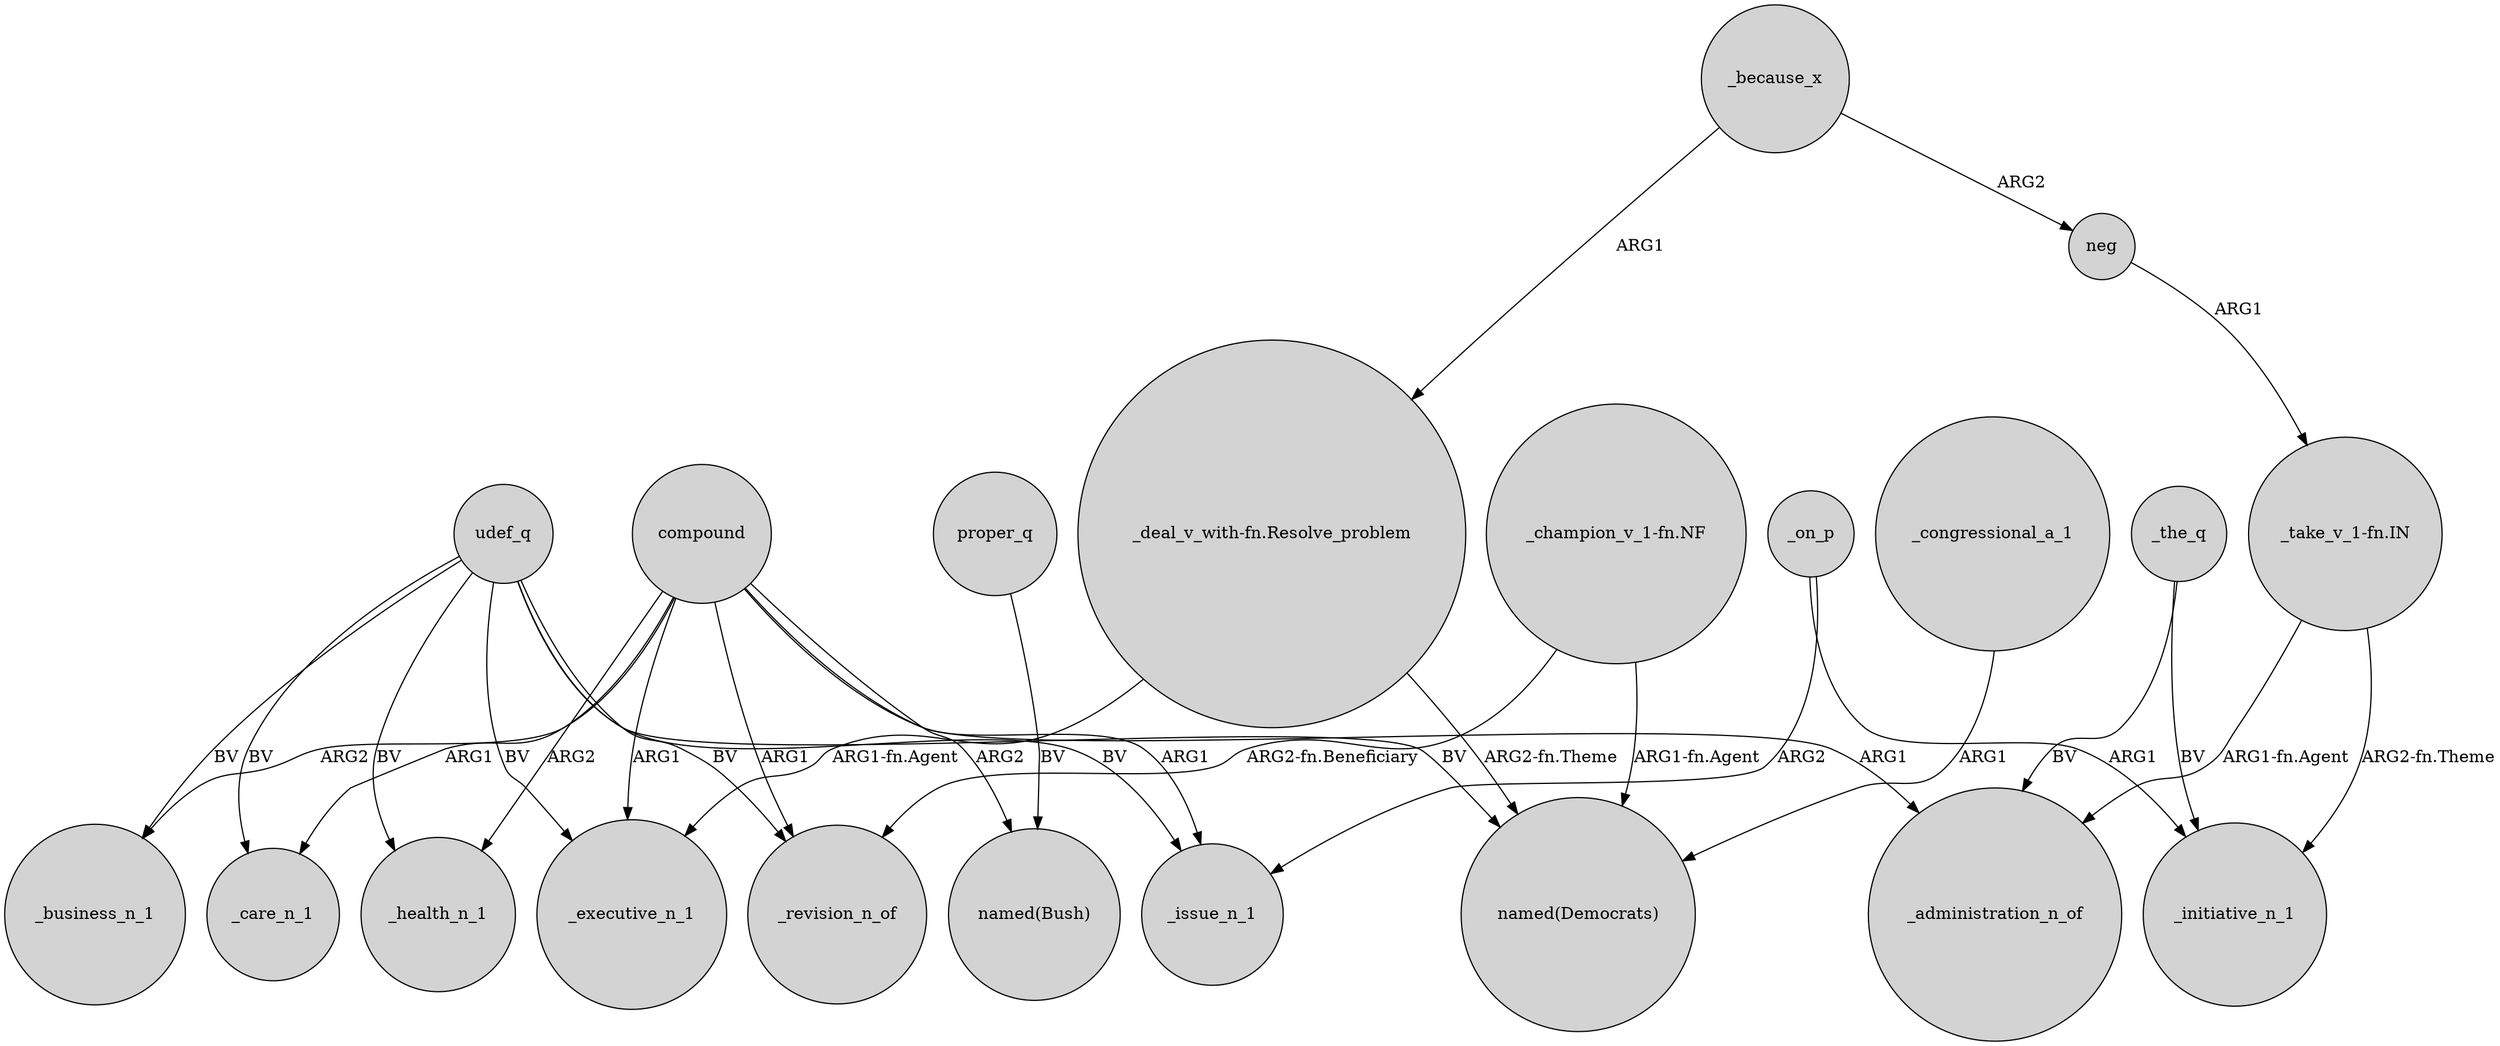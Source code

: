 digraph {
	node [shape=circle style=filled]
	_because_x -> "_deal_v_with-fn.Resolve_problem" [label=ARG1]
	_on_p -> _initiative_n_1 [label=ARG1]
	udef_q -> _revision_n_of [label=BV]
	udef_q -> _executive_n_1 [label=BV]
	compound -> "named(Bush)" [label=ARG2]
	neg -> "_take_v_1-fn.IN" [label=ARG1]
	_congressional_a_1 -> "named(Democrats)" [label=ARG1]
	"_deal_v_with-fn.Resolve_problem" -> _executive_n_1 [label="ARG1-fn.Agent"]
	udef_q -> _care_n_1 [label=BV]
	compound -> _administration_n_of [label=ARG1]
	compound -> _executive_n_1 [label=ARG1]
	udef_q -> "named(Democrats)" [label=BV]
	"_take_v_1-fn.IN" -> _administration_n_of [label="ARG1-fn.Agent"]
	"_champion_v_1-fn.NF" -> _revision_n_of [label="ARG2-fn.Beneficiary"]
	_because_x -> neg [label=ARG2]
	_the_q -> _initiative_n_1 [label=BV]
	_on_p -> _issue_n_1 [label=ARG2]
	compound -> _health_n_1 [label=ARG2]
	udef_q -> _health_n_1 [label=BV]
	proper_q -> "named(Bush)" [label=BV]
	udef_q -> _issue_n_1 [label=BV]
	compound -> _business_n_1 [label=ARG2]
	compound -> _issue_n_1 [label=ARG1]
	"_champion_v_1-fn.NF" -> "named(Democrats)" [label="ARG1-fn.Agent"]
	udef_q -> _business_n_1 [label=BV]
	compound -> _care_n_1 [label=ARG1]
	_the_q -> _administration_n_of [label=BV]
	"_deal_v_with-fn.Resolve_problem" -> "named(Democrats)" [label="ARG2-fn.Theme"]
	"_take_v_1-fn.IN" -> _initiative_n_1 [label="ARG2-fn.Theme"]
	compound -> _revision_n_of [label=ARG1]
}
